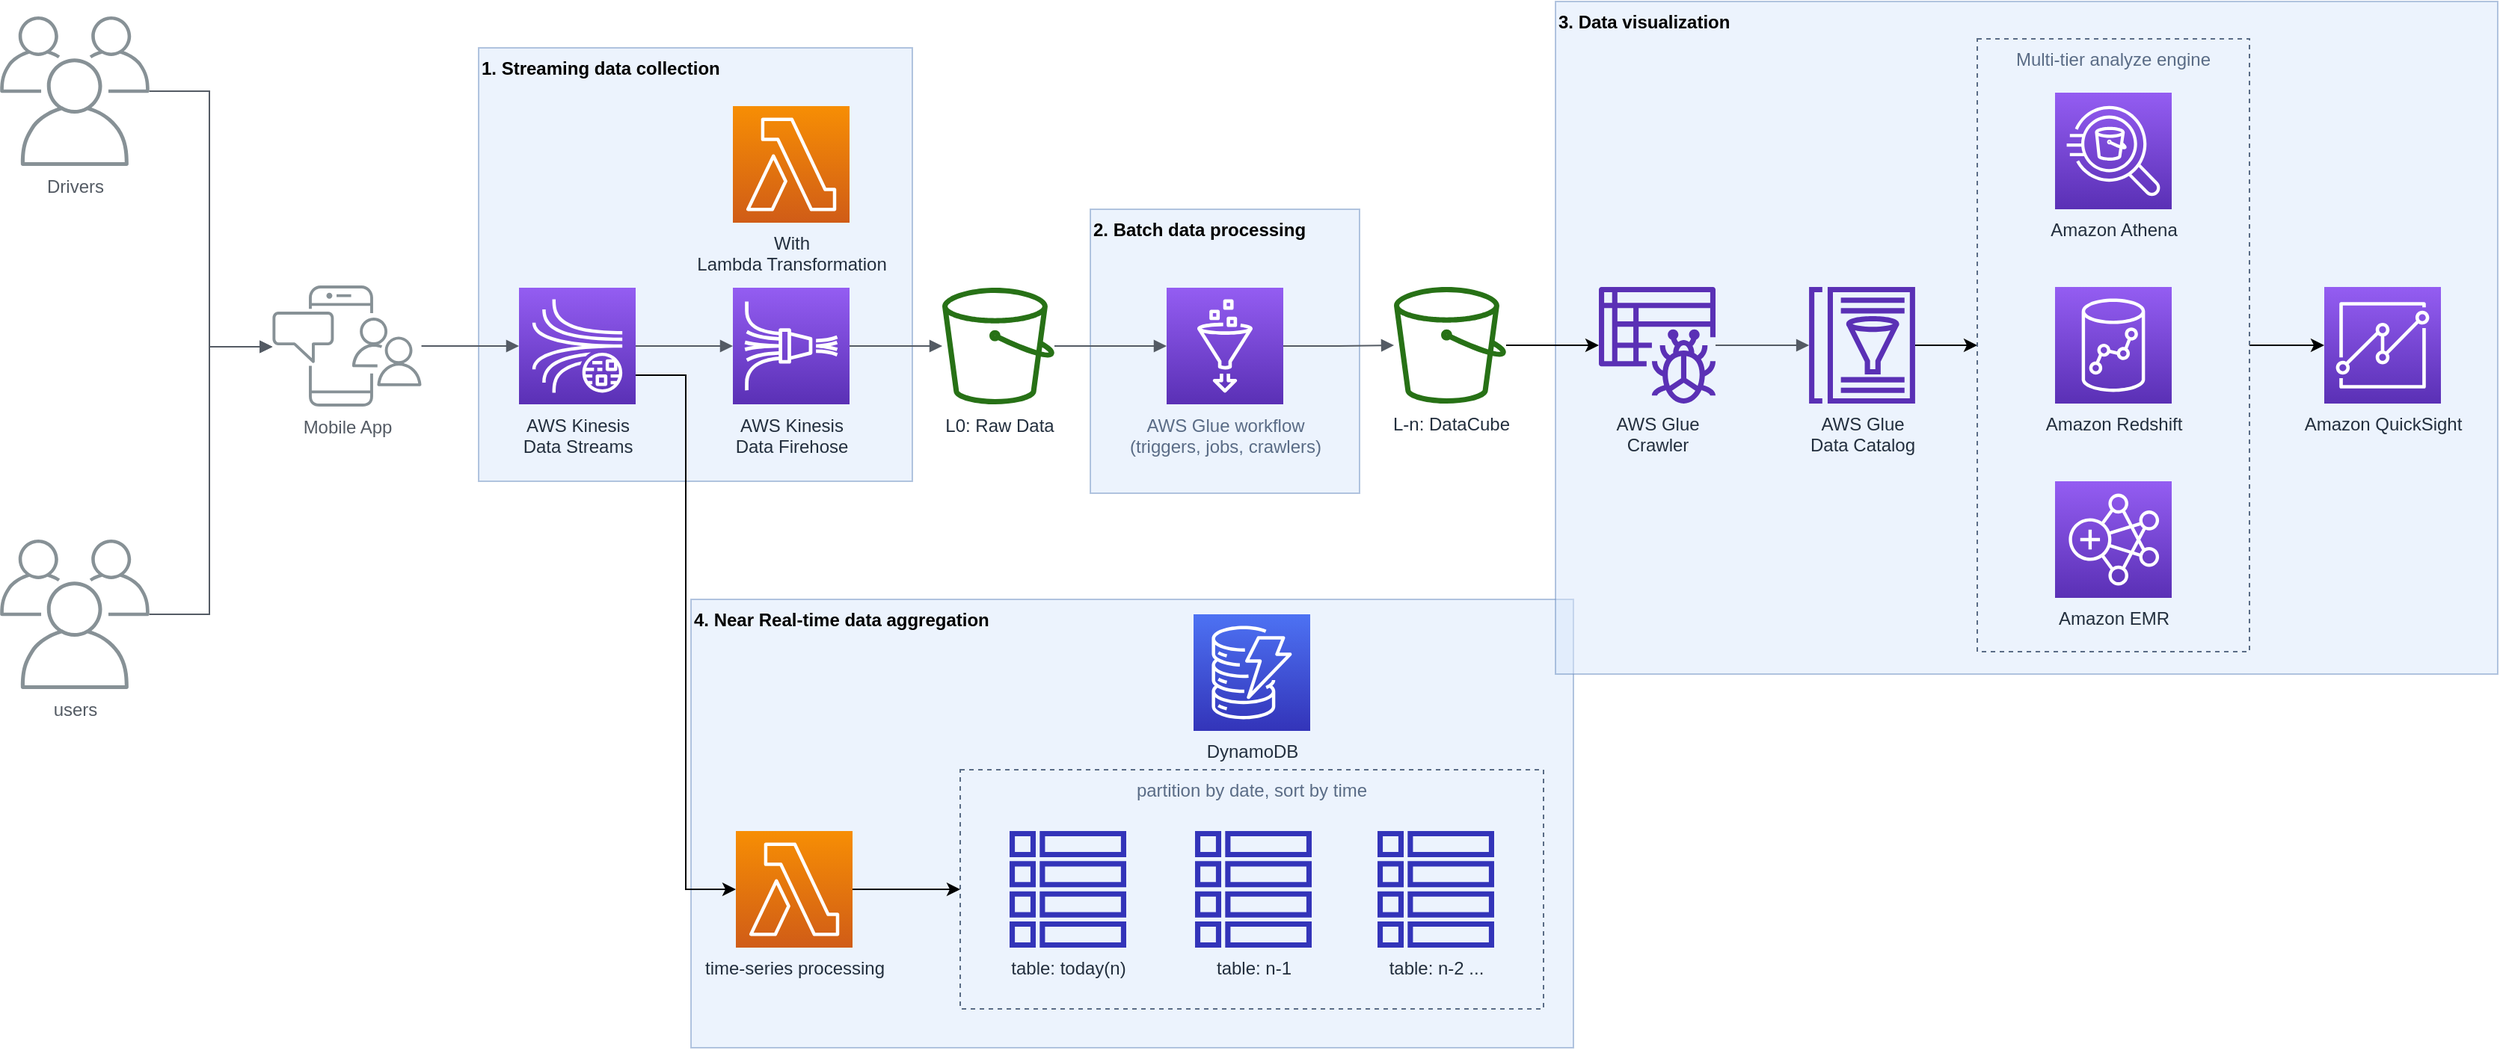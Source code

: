 <mxfile version="14.5.3" type="github">
  <diagram id="XrMNll2V08MRg5aVy4IJ" name="Page-1">
    <mxGraphModel dx="946" dy="620" grid="1" gridSize="10" guides="1" tooltips="1" connect="1" arrows="1" fold="1" page="1" pageScale="1" pageWidth="1169" pageHeight="827" math="0" shadow="0">
      <root>
        <mxCell id="0" />
        <mxCell id="1" parent="0" />
        <mxCell id="lzE5lrEmT5vTGxUpPzfk-20" value="4. Near Real-time data aggregation" style="fillColor=#dae8fc;strokeColor=#6c8ebf;dashed=0;verticalAlign=top;fontStyle=1;align=left;opacity=50;" vertex="1" parent="1">
          <mxGeometry x="562" y="510" width="590" height="300" as="geometry" />
        </mxCell>
        <mxCell id="lzE5lrEmT5vTGxUpPzfk-19" value="3. Data visualization" style="fillColor=#dae8fc;strokeColor=#6c8ebf;dashed=0;verticalAlign=top;fontStyle=1;align=left;opacity=50;" vertex="1" parent="1">
          <mxGeometry x="1140" y="110" width="630" height="450" as="geometry" />
        </mxCell>
        <mxCell id="lzE5lrEmT5vTGxUpPzfk-18" value="2. Batch data processing" style="fillColor=#dae8fc;strokeColor=#6c8ebf;dashed=0;verticalAlign=top;fontStyle=1;align=left;opacity=50;" vertex="1" parent="1">
          <mxGeometry x="829" y="249" width="180" height="190" as="geometry" />
        </mxCell>
        <mxCell id="lzE5lrEmT5vTGxUpPzfk-17" value="1. Streaming data collection" style="fillColor=#dae8fc;strokeColor=#6c8ebf;dashed=0;verticalAlign=top;fontStyle=1;align=left;opacity=50;" vertex="1" parent="1">
          <mxGeometry x="420" y="141" width="290" height="290" as="geometry" />
        </mxCell>
        <mxCell id="lzE5lrEmT5vTGxUpPzfk-12" value="partition by date, sort by time" style="fillColor=none;strokeColor=#5A6C86;dashed=1;verticalAlign=top;fontStyle=0;fontColor=#5A6C86;" vertex="1" parent="1">
          <mxGeometry x="742" y="624" width="390" height="160" as="geometry" />
        </mxCell>
        <mxCell id="7FsomHptHNGmvxsUci2X-1" value="users" style="outlineConnect=0;gradientColor=none;fontColor=#545B64;strokeColor=none;fillColor=#879196;dashed=0;verticalLabelPosition=bottom;verticalAlign=top;align=center;html=1;fontSize=12;fontStyle=0;aspect=fixed;shape=mxgraph.aws4.illustration_users;pointerEvents=1" parent="1" vertex="1">
          <mxGeometry x="100" y="470" width="100" height="100" as="geometry" />
        </mxCell>
        <mxCell id="7FsomHptHNGmvxsUci2X-2" value="Drivers" style="outlineConnect=0;gradientColor=none;fontColor=#545B64;strokeColor=none;fillColor=#879196;dashed=0;verticalLabelPosition=bottom;verticalAlign=top;align=center;html=1;fontSize=12;fontStyle=0;aspect=fixed;shape=mxgraph.aws4.illustration_users;pointerEvents=1" parent="1" vertex="1">
          <mxGeometry x="100" y="120" width="100" height="100" as="geometry" />
        </mxCell>
        <mxCell id="lzE5lrEmT5vTGxUpPzfk-8" style="edgeStyle=orthogonalEdgeStyle;rounded=0;orthogonalLoop=1;jettySize=auto;html=1;exitX=1;exitY=0.75;exitDx=0;exitDy=0;exitPerimeter=0;entryX=0;entryY=0.5;entryDx=0;entryDy=0;entryPerimeter=0;" edge="1" parent="1" source="7FsomHptHNGmvxsUci2X-3" target="lzE5lrEmT5vTGxUpPzfk-9">
          <mxGeometry relative="1" as="geometry">
            <mxPoint x="629" y="500" as="targetPoint" />
          </mxGeometry>
        </mxCell>
        <mxCell id="7FsomHptHNGmvxsUci2X-3" value="AWS Kinesis&lt;br&gt;Data Streams" style="points=[[0,0,0],[0.25,0,0],[0.5,0,0],[0.75,0,0],[1,0,0],[0,1,0],[0.25,1,0],[0.5,1,0],[0.75,1,0],[1,1,0],[0,0.25,0],[0,0.5,0],[0,0.75,0],[1,0.25,0],[1,0.5,0],[1,0.75,0]];outlineConnect=0;fontColor=#232F3E;gradientColor=#945DF2;gradientDirection=north;fillColor=#5A30B5;strokeColor=#ffffff;dashed=0;verticalLabelPosition=bottom;verticalAlign=top;align=center;html=1;fontSize=12;fontStyle=0;aspect=fixed;shape=mxgraph.aws4.resourceIcon;resIcon=mxgraph.aws4.kinesis_data_streams;" parent="1" vertex="1">
          <mxGeometry x="447" y="301.5" width="78" height="78" as="geometry" />
        </mxCell>
        <mxCell id="7FsomHptHNGmvxsUci2X-4" value="Mobile App" style="outlineConnect=0;gradientColor=none;fontColor=#545B64;strokeColor=none;fillColor=#879196;dashed=0;verticalLabelPosition=bottom;verticalAlign=top;align=center;html=1;fontSize=12;fontStyle=0;aspect=fixed;shape=mxgraph.aws4.illustration_notification;pointerEvents=1" parent="1" vertex="1">
          <mxGeometry x="282" y="300" width="100" height="81" as="geometry" />
        </mxCell>
        <mxCell id="7FsomHptHNGmvxsUci2X-10" value="" style="edgeStyle=orthogonalEdgeStyle;html=1;endArrow=block;elbow=vertical;startArrow=none;endFill=1;strokeColor=#545B64;rounded=0;" parent="1" source="7FsomHptHNGmvxsUci2X-2" target="7FsomHptHNGmvxsUci2X-4" edge="1">
          <mxGeometry width="100" relative="1" as="geometry">
            <mxPoint x="360" y="350" as="sourcePoint" />
            <mxPoint x="460" y="350" as="targetPoint" />
            <Array as="points">
              <mxPoint x="240" y="170" />
              <mxPoint x="240" y="341" />
            </Array>
          </mxGeometry>
        </mxCell>
        <mxCell id="7FsomHptHNGmvxsUci2X-11" value="" style="edgeStyle=orthogonalEdgeStyle;html=1;endArrow=block;elbow=vertical;startArrow=none;endFill=1;strokeColor=#545B64;rounded=0;" parent="1" source="7FsomHptHNGmvxsUci2X-1" target="7FsomHptHNGmvxsUci2X-4" edge="1">
          <mxGeometry width="100" relative="1" as="geometry">
            <mxPoint x="360" y="350" as="sourcePoint" />
            <mxPoint x="460" y="350" as="targetPoint" />
            <Array as="points">
              <mxPoint x="240" y="520" />
              <mxPoint x="240" y="341" />
            </Array>
          </mxGeometry>
        </mxCell>
        <mxCell id="7FsomHptHNGmvxsUci2X-13" value="L0: Raw Data" style="outlineConnect=0;fontColor=#232F3E;gradientColor=none;fillColor=#277116;strokeColor=none;dashed=0;verticalLabelPosition=bottom;verticalAlign=top;align=center;html=1;fontSize=12;fontStyle=0;aspect=fixed;pointerEvents=1;shape=mxgraph.aws4.bucket;" parent="1" vertex="1">
          <mxGeometry x="730" y="301.5" width="75" height="78" as="geometry" />
        </mxCell>
        <mxCell id="7FsomHptHNGmvxsUci2X-17" value="" style="edgeStyle=orthogonalEdgeStyle;html=1;endArrow=block;elbow=vertical;startArrow=none;endFill=1;strokeColor=#545B64;rounded=0;exitX=1;exitY=0.5;exitDx=0;exitDy=0;exitPerimeter=0;entryX=0;entryY=0.5;entryDx=0;entryDy=0;entryPerimeter=0;" parent="1" source="7FsomHptHNGmvxsUci2X-3" target="7FsomHptHNGmvxsUci2X-19" edge="1">
          <mxGeometry width="100" relative="1" as="geometry">
            <mxPoint x="697" y="550.5" as="sourcePoint" />
            <mxPoint x="587" y="340.5" as="targetPoint" />
          </mxGeometry>
        </mxCell>
        <mxCell id="7FsomHptHNGmvxsUci2X-19" value="AWS Kinesis&lt;br&gt;Data Firehose" style="points=[[0,0,0],[0.25,0,0],[0.5,0,0],[0.75,0,0],[1,0,0],[0,1,0],[0.25,1,0],[0.5,1,0],[0.75,1,0],[1,1,0],[0,0.25,0],[0,0.5,0],[0,0.75,0],[1,0.25,0],[1,0.5,0],[1,0.75,0]];outlineConnect=0;fontColor=#232F3E;gradientColor=#945DF2;gradientDirection=north;fillColor=#5A30B5;strokeColor=#ffffff;dashed=0;verticalLabelPosition=bottom;verticalAlign=top;align=center;html=1;fontSize=12;fontStyle=0;aspect=fixed;shape=mxgraph.aws4.resourceIcon;resIcon=mxgraph.aws4.kinesis_data_firehose;" parent="1" vertex="1">
          <mxGeometry x="590" y="301.5" width="78" height="78" as="geometry" />
        </mxCell>
        <mxCell id="7FsomHptHNGmvxsUci2X-20" value="" style="edgeStyle=orthogonalEdgeStyle;html=1;endArrow=block;elbow=vertical;startArrow=none;endFill=1;strokeColor=#545B64;rounded=0;entryX=0;entryY=0.5;entryDx=0;entryDy=0;entryPerimeter=0;" parent="1" source="7FsomHptHNGmvxsUci2X-4" target="7FsomHptHNGmvxsUci2X-3" edge="1">
          <mxGeometry width="100" relative="1" as="geometry">
            <mxPoint x="538" y="180" as="sourcePoint" />
            <mxPoint x="595" y="180" as="targetPoint" />
          </mxGeometry>
        </mxCell>
        <mxCell id="7FsomHptHNGmvxsUci2X-28" value="AWS Glue&lt;br&gt;Crawler" style="outlineConnect=0;fontColor=#232F3E;gradientColor=none;fillColor=#5A30B5;strokeColor=none;dashed=0;verticalLabelPosition=bottom;verticalAlign=top;align=center;html=1;fontSize=12;fontStyle=0;aspect=fixed;pointerEvents=1;shape=mxgraph.aws4.glue_crawlers;" parent="1" vertex="1">
          <mxGeometry x="1169" y="301" width="78" height="78" as="geometry" />
        </mxCell>
        <mxCell id="7FsomHptHNGmvxsUci2X-33" value="Amazon Redshift" style="points=[[0,0,0],[0.25,0,0],[0.5,0,0],[0.75,0,0],[1,0,0],[0,1,0],[0.25,1,0],[0.5,1,0],[0.75,1,0],[1,1,0],[0,0.25,0],[0,0.5,0],[0,0.75,0],[1,0.25,0],[1,0.5,0],[1,0.75,0]];outlineConnect=0;fontColor=#232F3E;gradientColor=#945DF2;gradientDirection=north;fillColor=#5A30B5;strokeColor=#ffffff;dashed=0;verticalLabelPosition=bottom;verticalAlign=top;align=center;html=1;fontSize=12;fontStyle=0;aspect=fixed;shape=mxgraph.aws4.resourceIcon;resIcon=mxgraph.aws4.redshift;" parent="1" vertex="1">
          <mxGeometry x="1474" y="301" width="78" height="78" as="geometry" />
        </mxCell>
        <mxCell id="7FsomHptHNGmvxsUci2X-34" value="Amazon Athena" style="points=[[0,0,0],[0.25,0,0],[0.5,0,0],[0.75,0,0],[1,0,0],[0,1,0],[0.25,1,0],[0.5,1,0],[0.75,1,0],[1,1,0],[0,0.25,0],[0,0.5,0],[0,0.75,0],[1,0.25,0],[1,0.5,0],[1,0.75,0]];outlineConnect=0;fontColor=#232F3E;gradientColor=#945DF2;gradientDirection=north;fillColor=#5A30B5;strokeColor=#ffffff;dashed=0;verticalLabelPosition=bottom;verticalAlign=top;align=center;html=1;fontSize=12;fontStyle=0;aspect=fixed;shape=mxgraph.aws4.resourceIcon;resIcon=mxgraph.aws4.athena;" parent="1" vertex="1">
          <mxGeometry x="1474" y="171" width="78" height="78" as="geometry" />
        </mxCell>
        <mxCell id="7FsomHptHNGmvxsUci2X-35" value="Amazon EMR" style="points=[[0,0,0],[0.25,0,0],[0.5,0,0],[0.75,0,0],[1,0,0],[0,1,0],[0.25,1,0],[0.5,1,0],[0.75,1,0],[1,1,0],[0,0.25,0],[0,0.5,0],[0,0.75,0],[1,0.25,0],[1,0.5,0],[1,0.75,0]];outlineConnect=0;fontColor=#232F3E;gradientColor=#945DF2;gradientDirection=north;fillColor=#5A30B5;strokeColor=#ffffff;dashed=0;verticalLabelPosition=bottom;verticalAlign=top;align=center;html=1;fontSize=12;fontStyle=0;aspect=fixed;shape=mxgraph.aws4.resourceIcon;resIcon=mxgraph.aws4.emr;" parent="1" vertex="1">
          <mxGeometry x="1474" y="431" width="78" height="78" as="geometry" />
        </mxCell>
        <mxCell id="7FsomHptHNGmvxsUci2X-36" value="Amazon QuickSight" style="points=[[0,0,0],[0.25,0,0],[0.5,0,0],[0.75,0,0],[1,0,0],[0,1,0],[0.25,1,0],[0.5,1,0],[0.75,1,0],[1,1,0],[0,0.25,0],[0,0.5,0],[0,0.75,0],[1,0.25,0],[1,0.5,0],[1,0.75,0]];outlineConnect=0;fontColor=#232F3E;gradientColor=#945DF2;gradientDirection=north;fillColor=#5A30B5;strokeColor=#ffffff;dashed=0;verticalLabelPosition=bottom;verticalAlign=top;align=center;html=1;fontSize=12;fontStyle=0;aspect=fixed;shape=mxgraph.aws4.resourceIcon;resIcon=mxgraph.aws4.quicksight;" parent="1" vertex="1">
          <mxGeometry x="1654" y="301" width="78" height="78" as="geometry" />
        </mxCell>
        <mxCell id="lzE5lrEmT5vTGxUpPzfk-3" value="" style="edgeStyle=orthogonalEdgeStyle;rounded=0;orthogonalLoop=1;jettySize=auto;html=1;" edge="1" parent="1" source="7FsomHptHNGmvxsUci2X-37" target="7FsomHptHNGmvxsUci2X-28">
          <mxGeometry relative="1" as="geometry" />
        </mxCell>
        <mxCell id="7FsomHptHNGmvxsUci2X-37" value="L-n: DataCube" style="outlineConnect=0;fontColor=#232F3E;gradientColor=none;fillColor=#277116;strokeColor=none;dashed=0;verticalLabelPosition=bottom;verticalAlign=top;align=center;html=1;fontSize=12;fontStyle=0;aspect=fixed;pointerEvents=1;shape=mxgraph.aws4.bucket;" parent="1" vertex="1">
          <mxGeometry x="1032" y="301" width="75" height="78" as="geometry" />
        </mxCell>
        <mxCell id="lzE5lrEmT5vTGxUpPzfk-4" value="" style="edgeStyle=orthogonalEdgeStyle;rounded=0;orthogonalLoop=1;jettySize=auto;html=1;" edge="1" parent="1" source="7FsomHptHNGmvxsUci2X-40" target="7FsomHptHNGmvxsUci2X-53">
          <mxGeometry relative="1" as="geometry" />
        </mxCell>
        <mxCell id="7FsomHptHNGmvxsUci2X-40" value="AWS Glue&lt;br&gt;Data Catalog" style="outlineConnect=0;fontColor=#232F3E;gradientColor=none;fillColor=#5A30B5;strokeColor=none;dashed=0;verticalLabelPosition=bottom;verticalAlign=top;align=center;html=1;fontSize=12;fontStyle=0;aspect=fixed;pointerEvents=1;shape=mxgraph.aws4.glue_data_catalog;" parent="1" vertex="1">
          <mxGeometry x="1309" y="301" width="72" height="78" as="geometry" />
        </mxCell>
        <mxCell id="7FsomHptHNGmvxsUci2X-42" value="" style="edgeStyle=orthogonalEdgeStyle;html=1;endArrow=block;elbow=vertical;startArrow=none;endFill=1;strokeColor=#545B64;rounded=0;exitX=1;exitY=0.5;exitDx=0;exitDy=0;exitPerimeter=0;" parent="1" source="7FsomHptHNGmvxsUci2X-19" target="7FsomHptHNGmvxsUci2X-13" edge="1">
          <mxGeometry width="100" relative="1" as="geometry">
            <mxPoint x="680" y="340.5" as="sourcePoint" />
            <mxPoint x="600" y="350.5" as="targetPoint" />
          </mxGeometry>
        </mxCell>
        <mxCell id="7FsomHptHNGmvxsUci2X-43" value="" style="edgeStyle=orthogonalEdgeStyle;html=1;endArrow=block;elbow=vertical;startArrow=none;endFill=1;strokeColor=#545B64;rounded=0;entryX=0;entryY=0.5;entryDx=0;entryDy=0;entryPerimeter=0;" parent="1" source="7FsomHptHNGmvxsUci2X-13" target="lzE5lrEmT5vTGxUpPzfk-2" edge="1">
          <mxGeometry width="100" relative="1" as="geometry">
            <mxPoint x="678" y="350.5" as="sourcePoint" />
            <mxPoint x="740" y="350.6" as="targetPoint" />
          </mxGeometry>
        </mxCell>
        <mxCell id="7FsomHptHNGmvxsUci2X-45" value="" style="edgeStyle=orthogonalEdgeStyle;html=1;endArrow=block;elbow=vertical;startArrow=none;endFill=1;strokeColor=#545B64;rounded=0;" parent="1" source="7FsomHptHNGmvxsUci2X-28" target="7FsomHptHNGmvxsUci2X-40" edge="1">
          <mxGeometry width="100" relative="1" as="geometry">
            <mxPoint x="1099" y="278.5" as="sourcePoint" />
            <mxPoint x="1179.307" y="188.5" as="targetPoint" />
          </mxGeometry>
        </mxCell>
        <mxCell id="7FsomHptHNGmvxsUci2X-49" value="" style="edgeStyle=orthogonalEdgeStyle;html=1;endArrow=block;elbow=vertical;startArrow=none;endFill=1;strokeColor=#545B64;rounded=0;exitX=1;exitY=0.5;exitDx=0;exitDy=0;exitPerimeter=0;" parent="1" source="lzE5lrEmT5vTGxUpPzfk-2" target="7FsomHptHNGmvxsUci2X-37" edge="1">
          <mxGeometry width="100" relative="1" as="geometry">
            <mxPoint x="1103" y="330" as="sourcePoint" />
            <mxPoint x="1020.12" y="350.5" as="targetPoint" />
          </mxGeometry>
        </mxCell>
        <mxCell id="7FsomHptHNGmvxsUci2X-51" value="With&lt;br&gt;Lambda Transformation" style="points=[[0,0,0],[0.25,0,0],[0.5,0,0],[0.75,0,0],[1,0,0],[0,1,0],[0.25,1,0],[0.5,1,0],[0.75,1,0],[1,1,0],[0,0.25,0],[0,0.5,0],[0,0.75,0],[1,0.25,0],[1,0.5,0],[1,0.75,0]];outlineConnect=0;fontColor=#232F3E;gradientColor=#F78E04;gradientDirection=north;fillColor=#D05C17;strokeColor=#ffffff;dashed=0;verticalLabelPosition=bottom;verticalAlign=top;align=center;html=1;fontSize=12;fontStyle=0;aspect=fixed;shape=mxgraph.aws4.resourceIcon;resIcon=mxgraph.aws4.lambda;" parent="1" vertex="1">
          <mxGeometry x="590" y="180" width="78" height="78" as="geometry" />
        </mxCell>
        <mxCell id="lzE5lrEmT5vTGxUpPzfk-5" value="" style="edgeStyle=orthogonalEdgeStyle;rounded=0;orthogonalLoop=1;jettySize=auto;html=1;" edge="1" parent="1" source="7FsomHptHNGmvxsUci2X-53" target="7FsomHptHNGmvxsUci2X-36">
          <mxGeometry relative="1" as="geometry" />
        </mxCell>
        <mxCell id="7FsomHptHNGmvxsUci2X-53" value="Multi-tier analyze engine" style="fillColor=none;strokeColor=#5A6C86;dashed=1;verticalAlign=top;fontStyle=0;fontColor=#5A6C86;" parent="1" vertex="1">
          <mxGeometry x="1422" y="135" width="182" height="410" as="geometry" />
        </mxCell>
        <mxCell id="lzE5lrEmT5vTGxUpPzfk-2" value="&lt;span style=&quot;color: rgb(90 , 108 , 134)&quot;&gt;AWS Glue workflow&lt;br&gt;(triggers, jobs, crawlers)&lt;/span&gt;" style="points=[[0,0,0],[0.25,0,0],[0.5,0,0],[0.75,0,0],[1,0,0],[0,1,0],[0.25,1,0],[0.5,1,0],[0.75,1,0],[1,1,0],[0,0.25,0],[0,0.5,0],[0,0.75,0],[1,0.25,0],[1,0.5,0],[1,0.75,0]];outlineConnect=0;fontColor=#232F3E;gradientColor=#945DF2;gradientDirection=north;fillColor=#5A30B5;strokeColor=#ffffff;dashed=0;verticalLabelPosition=bottom;verticalAlign=top;align=center;html=1;fontSize=12;fontStyle=0;aspect=fixed;shape=mxgraph.aws4.resourceIcon;resIcon=mxgraph.aws4.glue;" vertex="1" parent="1">
          <mxGeometry x="880" y="301.5" width="78" height="78" as="geometry" />
        </mxCell>
        <mxCell id="lzE5lrEmT5vTGxUpPzfk-7" value="DynamoDB" style="points=[[0,0,0],[0.25,0,0],[0.5,0,0],[0.75,0,0],[1,0,0],[0,1,0],[0.25,1,0],[0.5,1,0],[0.75,1,0],[1,1,0],[0,0.25,0],[0,0.5,0],[0,0.75,0],[1,0.25,0],[1,0.5,0],[1,0.75,0]];outlineConnect=0;fontColor=#232F3E;gradientColor=#4D72F3;gradientDirection=north;fillColor=#3334B9;strokeColor=#ffffff;dashed=0;verticalLabelPosition=bottom;verticalAlign=top;align=center;html=1;fontSize=12;fontStyle=0;aspect=fixed;shape=mxgraph.aws4.resourceIcon;resIcon=mxgraph.aws4.dynamodb;" vertex="1" parent="1">
          <mxGeometry x="898" y="520" width="78" height="78" as="geometry" />
        </mxCell>
        <mxCell id="lzE5lrEmT5vTGxUpPzfk-13" style="edgeStyle=orthogonalEdgeStyle;rounded=0;orthogonalLoop=1;jettySize=auto;html=1;exitX=1;exitY=0.5;exitDx=0;exitDy=0;exitPerimeter=0;entryX=0;entryY=0.5;entryDx=0;entryDy=0;" edge="1" parent="1" source="lzE5lrEmT5vTGxUpPzfk-9" target="lzE5lrEmT5vTGxUpPzfk-12">
          <mxGeometry relative="1" as="geometry" />
        </mxCell>
        <mxCell id="lzE5lrEmT5vTGxUpPzfk-9" value="time-series processing" style="points=[[0,0,0],[0.25,0,0],[0.5,0,0],[0.75,0,0],[1,0,0],[0,1,0],[0.25,1,0],[0.5,1,0],[0.75,1,0],[1,1,0],[0,0.25,0],[0,0.5,0],[0,0.75,0],[1,0.25,0],[1,0.5,0],[1,0.75,0]];outlineConnect=0;fontColor=#232F3E;gradientColor=#F78E04;gradientDirection=north;fillColor=#D05C17;strokeColor=#ffffff;dashed=0;verticalLabelPosition=bottom;verticalAlign=top;align=center;html=1;fontSize=12;fontStyle=0;aspect=fixed;shape=mxgraph.aws4.resourceIcon;resIcon=mxgraph.aws4.lambda;" vertex="1" parent="1">
          <mxGeometry x="592" y="665" width="78" height="78" as="geometry" />
        </mxCell>
        <mxCell id="lzE5lrEmT5vTGxUpPzfk-11" value="table: today(n)" style="outlineConnect=0;fontColor=#232F3E;gradientColor=none;fillColor=#3334B9;strokeColor=none;dashed=0;verticalLabelPosition=bottom;verticalAlign=top;align=center;html=1;fontSize=12;fontStyle=0;aspect=fixed;pointerEvents=1;shape=mxgraph.aws4.table;" vertex="1" parent="1">
          <mxGeometry x="775" y="665" width="78" height="78" as="geometry" />
        </mxCell>
        <mxCell id="lzE5lrEmT5vTGxUpPzfk-14" value="table: n-1" style="outlineConnect=0;fontColor=#232F3E;gradientColor=none;fillColor=#3334B9;strokeColor=none;dashed=0;verticalLabelPosition=bottom;verticalAlign=top;align=center;html=1;fontSize=12;fontStyle=0;aspect=fixed;pointerEvents=1;shape=mxgraph.aws4.table;" vertex="1" parent="1">
          <mxGeometry x="899" y="665" width="78" height="78" as="geometry" />
        </mxCell>
        <mxCell id="lzE5lrEmT5vTGxUpPzfk-15" value="table: n-2 ..." style="outlineConnect=0;fontColor=#232F3E;gradientColor=none;fillColor=#3334B9;strokeColor=none;dashed=0;verticalLabelPosition=bottom;verticalAlign=top;align=center;html=1;fontSize=12;fontStyle=0;aspect=fixed;pointerEvents=1;shape=mxgraph.aws4.table;" vertex="1" parent="1">
          <mxGeometry x="1021" y="665" width="78" height="78" as="geometry" />
        </mxCell>
      </root>
    </mxGraphModel>
  </diagram>
</mxfile>

